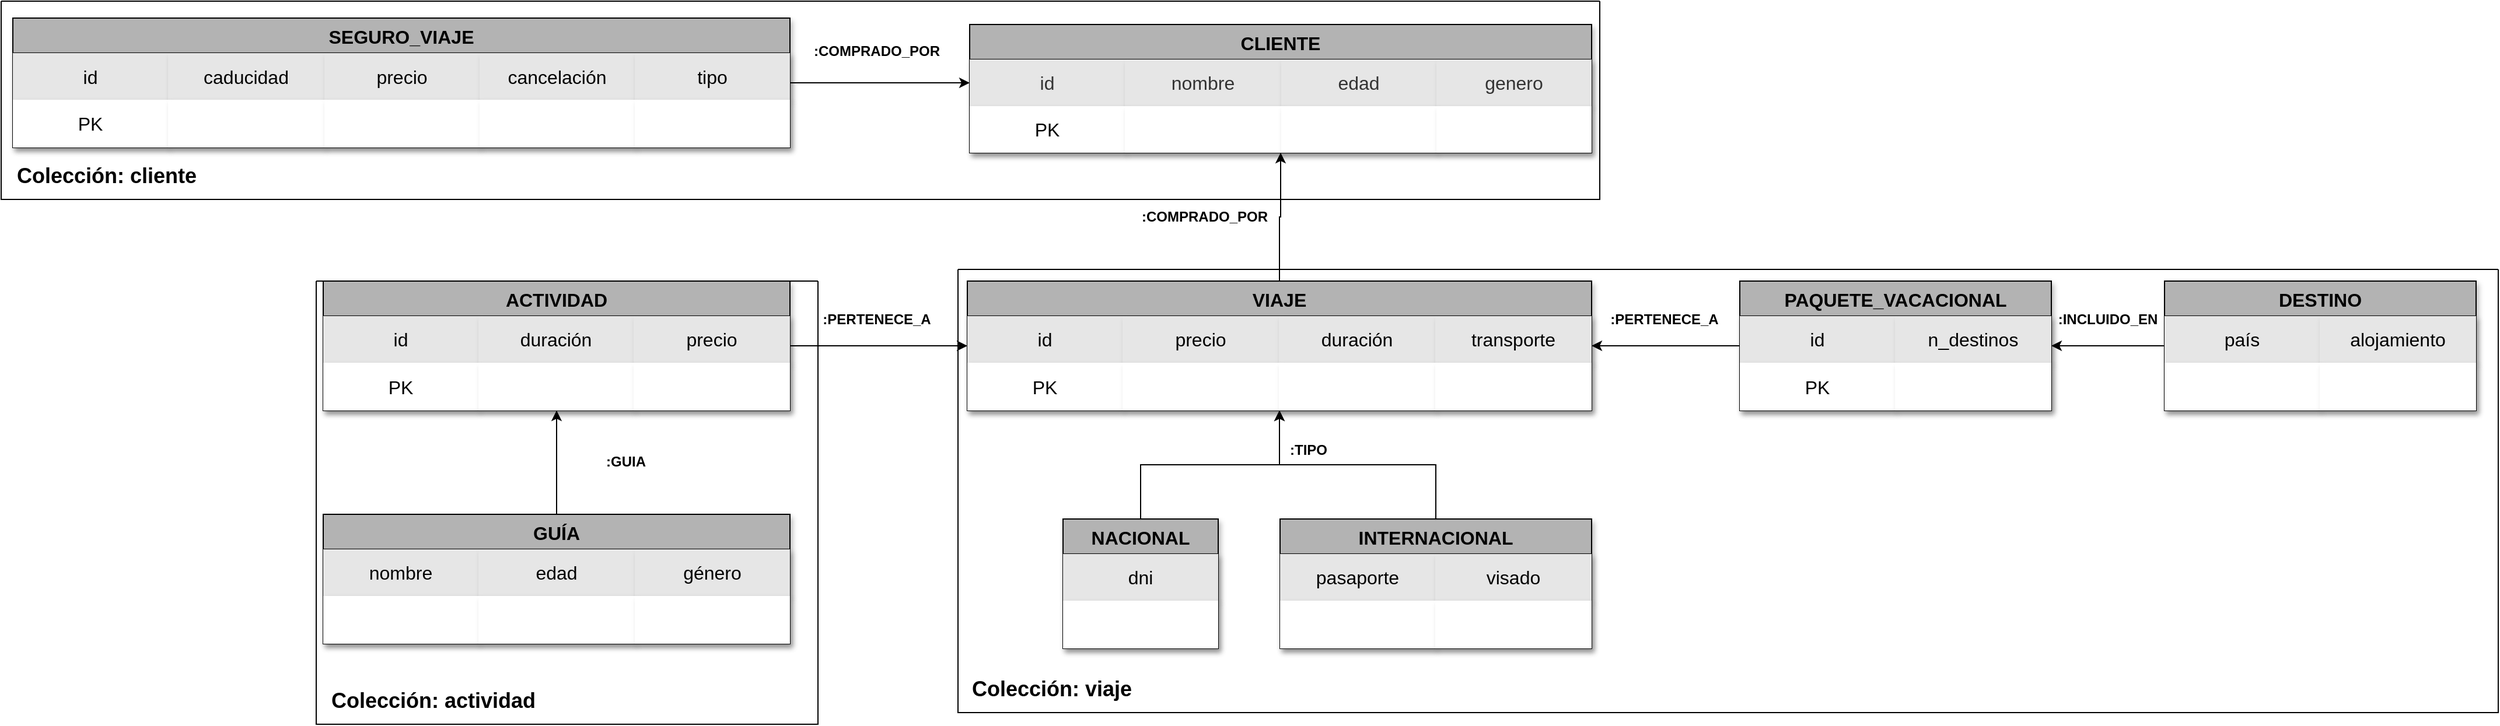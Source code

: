 <mxfile version="24.2.5" type="device">
  <diagram name="Página-1" id="8wd9wt7TpHeC2vhw6r2V">
    <mxGraphModel dx="2796" dy="993" grid="1" gridSize="10" guides="1" tooltips="1" connect="1" arrows="1" fold="1" page="1" pageScale="1" pageWidth="827" pageHeight="1169" math="0" shadow="0">
      <root>
        <mxCell id="0" />
        <mxCell id="1" parent="0" />
        <mxCell id="mIfjOR95kSZMrRvSF6-I-38" style="edgeStyle=orthogonalEdgeStyle;rounded=0;orthogonalLoop=1;jettySize=auto;html=1;exitX=0.5;exitY=0;exitDx=0;exitDy=0;entryX=0.5;entryY=1;entryDx=0;entryDy=0;" parent="1" source="8VKrYhNIt1QfSiyziRXZ-346" target="8VKrYhNIt1QfSiyziRXZ-104" edge="1">
          <mxGeometry relative="1" as="geometry" />
        </mxCell>
        <mxCell id="8VKrYhNIt1QfSiyziRXZ-104" value="CLIENTE" style="shape=table;startSize=30;container=1;collapsible=0;childLayout=tableLayout;strokeColor=default;fontSize=16;fontStyle=1;fillColor=#B3B3B3;rounded=0;shadow=1;" parent="1" vertex="1">
          <mxGeometry x="560" y="50" width="533" height="110" as="geometry" />
        </mxCell>
        <mxCell id="8VKrYhNIt1QfSiyziRXZ-105" value="" style="shape=tableRow;horizontal=0;startSize=0;swimlaneHead=0;swimlaneBody=0;strokeColor=inherit;top=0;left=0;bottom=0;right=0;collapsible=0;dropTarget=0;fillColor=default;points=[[0,0.5],[1,0.5]];portConstraint=eastwest;fontSize=16;shadow=1;" parent="8VKrYhNIt1QfSiyziRXZ-104" vertex="1">
          <mxGeometry y="30" width="533" height="40" as="geometry" />
        </mxCell>
        <mxCell id="8VKrYhNIt1QfSiyziRXZ-106" value="id" style="shape=partialRectangle;html=1;whiteSpace=wrap;connectable=0;strokeColor=#666666;overflow=hidden;fillColor=#E6E6E6;top=0;left=0;bottom=0;right=0;pointerEvents=1;fontSize=16;fontColor=#333333;shadow=1;" parent="8VKrYhNIt1QfSiyziRXZ-105" vertex="1">
          <mxGeometry width="133" height="40" as="geometry">
            <mxRectangle width="133" height="40" as="alternateBounds" />
          </mxGeometry>
        </mxCell>
        <mxCell id="8VKrYhNIt1QfSiyziRXZ-107" value="nombre" style="shape=partialRectangle;html=1;whiteSpace=wrap;connectable=0;strokeColor=#666666;overflow=hidden;fillColor=#E6E6E6;top=0;left=0;bottom=0;right=0;pointerEvents=1;fontSize=16;fontColor=#333333;shadow=1;" parent="8VKrYhNIt1QfSiyziRXZ-105" vertex="1">
          <mxGeometry x="133" width="134" height="40" as="geometry">
            <mxRectangle width="134" height="40" as="alternateBounds" />
          </mxGeometry>
        </mxCell>
        <mxCell id="8VKrYhNIt1QfSiyziRXZ-108" value="edad" style="shape=partialRectangle;html=1;whiteSpace=wrap;connectable=0;strokeColor=#666666;overflow=hidden;fillColor=#E6E6E6;top=0;left=0;bottom=0;right=0;pointerEvents=1;fontSize=16;fontColor=#333333;shadow=1;" parent="8VKrYhNIt1QfSiyziRXZ-105" vertex="1">
          <mxGeometry x="267" width="133" height="40" as="geometry">
            <mxRectangle width="133" height="40" as="alternateBounds" />
          </mxGeometry>
        </mxCell>
        <mxCell id="8VKrYhNIt1QfSiyziRXZ-248" value="genero" style="shape=partialRectangle;html=1;whiteSpace=wrap;connectable=0;strokeColor=#666666;overflow=hidden;fillColor=#E6E6E6;top=0;left=0;bottom=0;right=0;pointerEvents=1;fontSize=16;fontColor=#333333;shadow=1;" parent="8VKrYhNIt1QfSiyziRXZ-105" vertex="1">
          <mxGeometry x="400" width="133" height="40" as="geometry">
            <mxRectangle width="133" height="40" as="alternateBounds" />
          </mxGeometry>
        </mxCell>
        <mxCell id="8VKrYhNIt1QfSiyziRXZ-109" value="" style="shape=tableRow;horizontal=0;startSize=0;swimlaneHead=0;swimlaneBody=0;strokeColor=inherit;top=0;left=0;bottom=0;right=0;collapsible=0;dropTarget=0;fillColor=default;points=[[0,0.5],[1,0.5]];portConstraint=eastwest;fontSize=16;shadow=1;" parent="8VKrYhNIt1QfSiyziRXZ-104" vertex="1">
          <mxGeometry y="70" width="533" height="40" as="geometry" />
        </mxCell>
        <mxCell id="8VKrYhNIt1QfSiyziRXZ-110" value="PK" style="shape=partialRectangle;html=1;whiteSpace=wrap;connectable=0;strokeColor=inherit;overflow=hidden;fillColor=default;top=0;left=0;bottom=0;right=0;pointerEvents=1;fontSize=16;shadow=1;" parent="8VKrYhNIt1QfSiyziRXZ-109" vertex="1">
          <mxGeometry width="133" height="40" as="geometry">
            <mxRectangle width="133" height="40" as="alternateBounds" />
          </mxGeometry>
        </mxCell>
        <mxCell id="8VKrYhNIt1QfSiyziRXZ-111" value="" style="shape=partialRectangle;html=1;whiteSpace=wrap;connectable=0;strokeColor=inherit;overflow=hidden;fillColor=default;top=0;left=0;bottom=0;right=0;pointerEvents=1;fontSize=16;shadow=1;" parent="8VKrYhNIt1QfSiyziRXZ-109" vertex="1">
          <mxGeometry x="133" width="134" height="40" as="geometry">
            <mxRectangle width="134" height="40" as="alternateBounds" />
          </mxGeometry>
        </mxCell>
        <mxCell id="8VKrYhNIt1QfSiyziRXZ-112" value="" style="shape=partialRectangle;html=1;whiteSpace=wrap;connectable=0;strokeColor=inherit;overflow=hidden;fillColor=default;top=0;left=0;bottom=0;right=0;pointerEvents=1;fontSize=16;shadow=1;" parent="8VKrYhNIt1QfSiyziRXZ-109" vertex="1">
          <mxGeometry x="267" width="133" height="40" as="geometry">
            <mxRectangle width="133" height="40" as="alternateBounds" />
          </mxGeometry>
        </mxCell>
        <mxCell id="8VKrYhNIt1QfSiyziRXZ-249" style="shape=partialRectangle;html=1;whiteSpace=wrap;connectable=0;strokeColor=inherit;overflow=hidden;fillColor=default;top=0;left=0;bottom=0;right=0;pointerEvents=1;fontSize=16;shadow=1;" parent="8VKrYhNIt1QfSiyziRXZ-109" vertex="1">
          <mxGeometry x="400" width="133" height="40" as="geometry">
            <mxRectangle width="133" height="40" as="alternateBounds" />
          </mxGeometry>
        </mxCell>
        <mxCell id="8VKrYhNIt1QfSiyziRXZ-143" value="SEGURO_VIAJE" style="shape=table;startSize=30;container=1;collapsible=0;childLayout=tableLayout;strokeColor=default;fontSize=16;fontStyle=1;fillColor=#B3B3B3;shadow=1;" parent="1" vertex="1">
          <mxGeometry x="-260" y="44.5" width="666" height="111" as="geometry" />
        </mxCell>
        <mxCell id="8VKrYhNIt1QfSiyziRXZ-144" value="" style="shape=tableRow;horizontal=0;startSize=0;swimlaneHead=0;swimlaneBody=0;strokeColor=inherit;top=0;left=0;bottom=0;right=0;collapsible=0;dropTarget=0;fillColor=default;points=[[0,0.5],[1,0.5]];portConstraint=eastwest;fontSize=16;shadow=1;" parent="8VKrYhNIt1QfSiyziRXZ-143" vertex="1">
          <mxGeometry y="30" width="666" height="40" as="geometry" />
        </mxCell>
        <mxCell id="8VKrYhNIt1QfSiyziRXZ-145" value="id" style="shape=partialRectangle;html=1;whiteSpace=wrap;connectable=0;strokeColor=inherit;overflow=hidden;fillColor=#E6E6E6;top=0;left=0;bottom=0;right=0;pointerEvents=1;fontSize=16;shadow=1;" parent="8VKrYhNIt1QfSiyziRXZ-144" vertex="1">
          <mxGeometry width="133" height="40" as="geometry">
            <mxRectangle width="133" height="40" as="alternateBounds" />
          </mxGeometry>
        </mxCell>
        <mxCell id="8VKrYhNIt1QfSiyziRXZ-146" value="caducidad" style="shape=partialRectangle;html=1;whiteSpace=wrap;connectable=0;strokeColor=inherit;overflow=hidden;fillColor=#E6E6E6;top=0;left=0;bottom=0;right=0;pointerEvents=1;fontSize=16;shadow=1;" parent="8VKrYhNIt1QfSiyziRXZ-144" vertex="1">
          <mxGeometry x="133" width="134" height="40" as="geometry">
            <mxRectangle width="134" height="40" as="alternateBounds" />
          </mxGeometry>
        </mxCell>
        <mxCell id="8VKrYhNIt1QfSiyziRXZ-147" value="precio" style="shape=partialRectangle;html=1;whiteSpace=wrap;connectable=0;strokeColor=inherit;overflow=hidden;fillColor=#E6E6E6;top=0;left=0;bottom=0;right=0;pointerEvents=1;fontSize=16;shadow=1;" parent="8VKrYhNIt1QfSiyziRXZ-144" vertex="1">
          <mxGeometry x="267" width="133" height="40" as="geometry">
            <mxRectangle width="133" height="40" as="alternateBounds" />
          </mxGeometry>
        </mxCell>
        <mxCell id="bebP8cp1X_TACOqZTyjW-1" value="&lt;span style=&quot;text-wrap: nowrap;&quot;&gt;cancelación&lt;/span&gt;" style="shape=partialRectangle;html=1;whiteSpace=wrap;connectable=0;strokeColor=inherit;overflow=hidden;fillColor=#E6E6E6;top=0;left=0;bottom=0;right=0;pointerEvents=1;fontSize=16;shadow=1;" parent="8VKrYhNIt1QfSiyziRXZ-144" vertex="1">
          <mxGeometry x="400" width="133" height="40" as="geometry">
            <mxRectangle width="133" height="40" as="alternateBounds" />
          </mxGeometry>
        </mxCell>
        <mxCell id="bebP8cp1X_TACOqZTyjW-3" value="tipo" style="shape=partialRectangle;html=1;whiteSpace=wrap;connectable=0;strokeColor=inherit;overflow=hidden;fillColor=#E6E6E6;top=0;left=0;bottom=0;right=0;pointerEvents=1;fontSize=16;shadow=1;" parent="8VKrYhNIt1QfSiyziRXZ-144" vertex="1">
          <mxGeometry x="533" width="133" height="40" as="geometry">
            <mxRectangle width="133" height="40" as="alternateBounds" />
          </mxGeometry>
        </mxCell>
        <mxCell id="8VKrYhNIt1QfSiyziRXZ-148" value="" style="shape=tableRow;horizontal=0;startSize=0;swimlaneHead=0;swimlaneBody=0;strokeColor=inherit;top=0;left=0;bottom=0;right=0;collapsible=0;dropTarget=0;fillColor=default;points=[[0,0.5],[1,0.5]];portConstraint=eastwest;fontSize=16;shadow=1;" parent="8VKrYhNIt1QfSiyziRXZ-143" vertex="1">
          <mxGeometry y="70" width="666" height="41" as="geometry" />
        </mxCell>
        <mxCell id="8VKrYhNIt1QfSiyziRXZ-149" value="PK" style="shape=partialRectangle;html=1;whiteSpace=wrap;connectable=0;strokeColor=inherit;overflow=hidden;fillColor=default;top=0;left=0;bottom=0;right=0;pointerEvents=1;fontSize=16;shadow=1;" parent="8VKrYhNIt1QfSiyziRXZ-148" vertex="1">
          <mxGeometry width="133" height="41" as="geometry">
            <mxRectangle width="133" height="41" as="alternateBounds" />
          </mxGeometry>
        </mxCell>
        <mxCell id="8VKrYhNIt1QfSiyziRXZ-150" value="" style="shape=partialRectangle;html=1;whiteSpace=wrap;connectable=0;strokeColor=inherit;overflow=hidden;fillColor=default;top=0;left=0;bottom=0;right=0;pointerEvents=1;fontSize=16;shadow=1;" parent="8VKrYhNIt1QfSiyziRXZ-148" vertex="1">
          <mxGeometry x="133" width="134" height="41" as="geometry">
            <mxRectangle width="134" height="41" as="alternateBounds" />
          </mxGeometry>
        </mxCell>
        <mxCell id="8VKrYhNIt1QfSiyziRXZ-151" value="" style="shape=partialRectangle;html=1;whiteSpace=wrap;connectable=0;strokeColor=inherit;overflow=hidden;fillColor=default;top=0;left=0;bottom=0;right=0;pointerEvents=1;fontSize=16;shadow=1;" parent="8VKrYhNIt1QfSiyziRXZ-148" vertex="1">
          <mxGeometry x="267" width="133" height="41" as="geometry">
            <mxRectangle width="133" height="41" as="alternateBounds" />
          </mxGeometry>
        </mxCell>
        <mxCell id="bebP8cp1X_TACOqZTyjW-2" style="shape=partialRectangle;html=1;whiteSpace=wrap;connectable=0;strokeColor=inherit;overflow=hidden;fillColor=default;top=0;left=0;bottom=0;right=0;pointerEvents=1;fontSize=16;shadow=1;" parent="8VKrYhNIt1QfSiyziRXZ-148" vertex="1">
          <mxGeometry x="400" width="133" height="41" as="geometry">
            <mxRectangle width="133" height="41" as="alternateBounds" />
          </mxGeometry>
        </mxCell>
        <mxCell id="bebP8cp1X_TACOqZTyjW-4" style="shape=partialRectangle;html=1;whiteSpace=wrap;connectable=0;strokeColor=inherit;overflow=hidden;fillColor=default;top=0;left=0;bottom=0;right=0;pointerEvents=1;fontSize=16;shadow=1;" parent="8VKrYhNIt1QfSiyziRXZ-148" vertex="1">
          <mxGeometry x="533" width="133" height="41" as="geometry">
            <mxRectangle width="133" height="41" as="alternateBounds" />
          </mxGeometry>
        </mxCell>
        <mxCell id="mIfjOR95kSZMrRvSF6-I-33" style="edgeStyle=orthogonalEdgeStyle;rounded=0;orthogonalLoop=1;jettySize=auto;html=1;exitX=0;exitY=0.5;exitDx=0;exitDy=0;entryX=1;entryY=0.5;entryDx=0;entryDy=0;" parent="1" source="8VKrYhNIt1QfSiyziRXZ-299" target="8VKrYhNIt1QfSiyziRXZ-286" edge="1">
          <mxGeometry relative="1" as="geometry" />
        </mxCell>
        <mxCell id="8VKrYhNIt1QfSiyziRXZ-286" value="PAQUETE_VACACIONAL" style="shape=table;startSize=30;container=1;collapsible=0;childLayout=tableLayout;strokeColor=default;fontSize=16;fontStyle=1;fillColor=#B3B3B3;shadow=1;" parent="1" vertex="1">
          <mxGeometry x="1220" y="270" width="267" height="111" as="geometry" />
        </mxCell>
        <mxCell id="8VKrYhNIt1QfSiyziRXZ-287" value="" style="shape=tableRow;horizontal=0;startSize=0;swimlaneHead=0;swimlaneBody=0;strokeColor=inherit;top=0;left=0;bottom=0;right=0;collapsible=0;dropTarget=0;fillColor=default;points=[[0,0.5],[1,0.5]];portConstraint=eastwest;fontSize=16;shadow=1;" parent="8VKrYhNIt1QfSiyziRXZ-286" vertex="1">
          <mxGeometry y="30" width="267" height="40" as="geometry" />
        </mxCell>
        <mxCell id="8VKrYhNIt1QfSiyziRXZ-288" value="id" style="shape=partialRectangle;html=1;whiteSpace=wrap;connectable=0;strokeColor=inherit;overflow=hidden;fillColor=#E6E6E6;top=0;left=0;bottom=0;right=0;pointerEvents=1;fontSize=16;shadow=1;" parent="8VKrYhNIt1QfSiyziRXZ-287" vertex="1">
          <mxGeometry width="133" height="40" as="geometry">
            <mxRectangle width="133" height="40" as="alternateBounds" />
          </mxGeometry>
        </mxCell>
        <mxCell id="8VKrYhNIt1QfSiyziRXZ-289" value="n_destinos" style="shape=partialRectangle;html=1;whiteSpace=wrap;connectable=0;strokeColor=inherit;overflow=hidden;fillColor=#E6E6E6;top=0;left=0;bottom=0;right=0;pointerEvents=1;fontSize=16;shadow=1;" parent="8VKrYhNIt1QfSiyziRXZ-287" vertex="1">
          <mxGeometry x="133" width="134" height="40" as="geometry">
            <mxRectangle width="134" height="40" as="alternateBounds" />
          </mxGeometry>
        </mxCell>
        <mxCell id="8VKrYhNIt1QfSiyziRXZ-291" value="" style="shape=tableRow;horizontal=0;startSize=0;swimlaneHead=0;swimlaneBody=0;strokeColor=inherit;top=0;left=0;bottom=0;right=0;collapsible=0;dropTarget=0;fillColor=default;points=[[0,0.5],[1,0.5]];portConstraint=eastwest;fontSize=16;shadow=1;" parent="8VKrYhNIt1QfSiyziRXZ-286" vertex="1">
          <mxGeometry y="70" width="267" height="41" as="geometry" />
        </mxCell>
        <mxCell id="8VKrYhNIt1QfSiyziRXZ-292" value="PK" style="shape=partialRectangle;html=1;whiteSpace=wrap;connectable=0;strokeColor=inherit;overflow=hidden;fillColor=default;top=0;left=0;bottom=0;right=0;pointerEvents=1;fontSize=16;shadow=1;" parent="8VKrYhNIt1QfSiyziRXZ-291" vertex="1">
          <mxGeometry width="133" height="41" as="geometry">
            <mxRectangle width="133" height="41" as="alternateBounds" />
          </mxGeometry>
        </mxCell>
        <mxCell id="8VKrYhNIt1QfSiyziRXZ-293" value="" style="shape=partialRectangle;html=1;whiteSpace=wrap;connectable=0;strokeColor=inherit;overflow=hidden;fillColor=default;top=0;left=0;bottom=0;right=0;pointerEvents=1;fontSize=16;shadow=1;" parent="8VKrYhNIt1QfSiyziRXZ-291" vertex="1">
          <mxGeometry x="133" width="134" height="41" as="geometry">
            <mxRectangle width="134" height="41" as="alternateBounds" />
          </mxGeometry>
        </mxCell>
        <mxCell id="8VKrYhNIt1QfSiyziRXZ-299" value="DESTINO" style="shape=table;startSize=30;container=1;collapsible=0;childLayout=tableLayout;strokeColor=default;fontSize=16;fontStyle=1;fillColor=#B3B3B3;shadow=1;" parent="1" vertex="1">
          <mxGeometry x="1584" y="270" width="267" height="111" as="geometry" />
        </mxCell>
        <mxCell id="8VKrYhNIt1QfSiyziRXZ-300" value="" style="shape=tableRow;horizontal=0;startSize=0;swimlaneHead=0;swimlaneBody=0;strokeColor=inherit;top=0;left=0;bottom=0;right=0;collapsible=0;dropTarget=0;fillColor=default;points=[[0,0.5],[1,0.5]];portConstraint=eastwest;fontSize=16;shadow=1;" parent="8VKrYhNIt1QfSiyziRXZ-299" vertex="1">
          <mxGeometry y="30" width="267" height="40" as="geometry" />
        </mxCell>
        <mxCell id="8VKrYhNIt1QfSiyziRXZ-301" value="país" style="shape=partialRectangle;html=1;whiteSpace=wrap;connectable=0;strokeColor=inherit;overflow=hidden;fillColor=#E6E6E6;top=0;left=0;bottom=0;right=0;pointerEvents=1;fontSize=16;shadow=1;" parent="8VKrYhNIt1QfSiyziRXZ-300" vertex="1">
          <mxGeometry width="133" height="40" as="geometry">
            <mxRectangle width="133" height="40" as="alternateBounds" />
          </mxGeometry>
        </mxCell>
        <mxCell id="8VKrYhNIt1QfSiyziRXZ-302" value="alojamiento" style="shape=partialRectangle;html=1;whiteSpace=wrap;connectable=0;strokeColor=inherit;overflow=hidden;fillColor=#E6E6E6;top=0;left=0;bottom=0;right=0;pointerEvents=1;fontSize=16;shadow=1;" parent="8VKrYhNIt1QfSiyziRXZ-300" vertex="1">
          <mxGeometry x="133" width="134" height="40" as="geometry">
            <mxRectangle width="134" height="40" as="alternateBounds" />
          </mxGeometry>
        </mxCell>
        <mxCell id="8VKrYhNIt1QfSiyziRXZ-304" value="" style="shape=tableRow;horizontal=0;startSize=0;swimlaneHead=0;swimlaneBody=0;strokeColor=inherit;top=0;left=0;bottom=0;right=0;collapsible=0;dropTarget=0;fillColor=default;points=[[0,0.5],[1,0.5]];portConstraint=eastwest;fontSize=16;shadow=1;" parent="8VKrYhNIt1QfSiyziRXZ-299" vertex="1">
          <mxGeometry y="70" width="267" height="41" as="geometry" />
        </mxCell>
        <mxCell id="8VKrYhNIt1QfSiyziRXZ-305" value="" style="shape=partialRectangle;html=1;whiteSpace=wrap;connectable=0;strokeColor=inherit;overflow=hidden;fillColor=default;top=0;left=0;bottom=0;right=0;pointerEvents=1;fontSize=16;shadow=1;" parent="8VKrYhNIt1QfSiyziRXZ-304" vertex="1">
          <mxGeometry width="133" height="41" as="geometry">
            <mxRectangle width="133" height="41" as="alternateBounds" />
          </mxGeometry>
        </mxCell>
        <mxCell id="8VKrYhNIt1QfSiyziRXZ-306" value="" style="shape=partialRectangle;html=1;whiteSpace=wrap;connectable=0;strokeColor=inherit;overflow=hidden;fillColor=default;top=0;left=0;bottom=0;right=0;pointerEvents=1;fontSize=16;shadow=1;" parent="8VKrYhNIt1QfSiyziRXZ-304" vertex="1">
          <mxGeometry x="133" width="134" height="41" as="geometry">
            <mxRectangle width="134" height="41" as="alternateBounds" />
          </mxGeometry>
        </mxCell>
        <mxCell id="mIfjOR95kSZMrRvSF6-I-40" style="edgeStyle=orthogonalEdgeStyle;rounded=0;orthogonalLoop=1;jettySize=auto;html=1;exitX=0.5;exitY=0;exitDx=0;exitDy=0;entryX=0.5;entryY=1;entryDx=0;entryDy=0;" parent="1" source="8VKrYhNIt1QfSiyziRXZ-355" target="8VKrYhNIt1QfSiyziRXZ-346" edge="1">
          <mxGeometry relative="1" as="geometry" />
        </mxCell>
        <mxCell id="mIfjOR95kSZMrRvSF6-I-41" style="edgeStyle=orthogonalEdgeStyle;rounded=0;orthogonalLoop=1;jettySize=auto;html=1;exitX=0.5;exitY=0;exitDx=0;exitDy=0;entryX=0.5;entryY=1;entryDx=0;entryDy=0;" parent="1" source="8VKrYhNIt1QfSiyziRXZ-371" target="8VKrYhNIt1QfSiyziRXZ-346" edge="1">
          <mxGeometry relative="1" as="geometry" />
        </mxCell>
        <mxCell id="mIfjOR95kSZMrRvSF6-I-42" style="edgeStyle=orthogonalEdgeStyle;rounded=0;orthogonalLoop=1;jettySize=auto;html=1;exitX=0;exitY=0.5;exitDx=0;exitDy=0;entryX=1;entryY=0.5;entryDx=0;entryDy=0;" parent="1" source="8VKrYhNIt1QfSiyziRXZ-286" target="8VKrYhNIt1QfSiyziRXZ-346" edge="1">
          <mxGeometry relative="1" as="geometry" />
        </mxCell>
        <mxCell id="mIfjOR95kSZMrRvSF6-I-43" style="edgeStyle=orthogonalEdgeStyle;rounded=0;orthogonalLoop=1;jettySize=auto;html=1;exitX=1;exitY=0.5;exitDx=0;exitDy=0;entryX=0;entryY=0.5;entryDx=0;entryDy=0;" parent="1" source="8VKrYhNIt1QfSiyziRXZ-390" target="8VKrYhNIt1QfSiyziRXZ-346" edge="1">
          <mxGeometry relative="1" as="geometry" />
        </mxCell>
        <mxCell id="8VKrYhNIt1QfSiyziRXZ-346" value="VIAJE" style="shape=table;startSize=30;container=1;collapsible=0;childLayout=tableLayout;strokeColor=default;fontSize=16;fontStyle=1;fillColor=#B3B3B3;shadow=1;" parent="1" vertex="1">
          <mxGeometry x="558" y="270" width="535" height="111.0" as="geometry" />
        </mxCell>
        <mxCell id="8VKrYhNIt1QfSiyziRXZ-347" value="" style="shape=tableRow;horizontal=0;startSize=0;swimlaneHead=0;swimlaneBody=0;strokeColor=inherit;top=0;left=0;bottom=0;right=0;collapsible=0;dropTarget=0;fillColor=default;points=[[0,0.5],[1,0.5]];portConstraint=eastwest;fontSize=16;shadow=1;" parent="8VKrYhNIt1QfSiyziRXZ-346" vertex="1">
          <mxGeometry y="30" width="535" height="40" as="geometry" />
        </mxCell>
        <mxCell id="8VKrYhNIt1QfSiyziRXZ-348" value="id" style="shape=partialRectangle;html=1;whiteSpace=wrap;connectable=0;strokeColor=inherit;overflow=hidden;fillColor=#E6E6E6;top=0;left=0;bottom=0;right=0;pointerEvents=1;fontSize=16;shadow=1;" parent="8VKrYhNIt1QfSiyziRXZ-347" vertex="1">
          <mxGeometry width="133" height="40" as="geometry">
            <mxRectangle width="133" height="40" as="alternateBounds" />
          </mxGeometry>
        </mxCell>
        <mxCell id="8VKrYhNIt1QfSiyziRXZ-349" value="precio" style="shape=partialRectangle;html=1;whiteSpace=wrap;connectable=0;strokeColor=inherit;overflow=hidden;fillColor=#E6E6E6;top=0;left=0;bottom=0;right=0;pointerEvents=1;fontSize=16;shadow=1;" parent="8VKrYhNIt1QfSiyziRXZ-347" vertex="1">
          <mxGeometry x="133" width="134" height="40" as="geometry">
            <mxRectangle width="134" height="40" as="alternateBounds" />
          </mxGeometry>
        </mxCell>
        <mxCell id="8VKrYhNIt1QfSiyziRXZ-350" value="duración" style="shape=partialRectangle;html=1;whiteSpace=wrap;connectable=0;strokeColor=inherit;overflow=hidden;fillColor=#E6E6E6;top=0;left=0;bottom=0;right=0;pointerEvents=1;fontSize=16;shadow=1;" parent="8VKrYhNIt1QfSiyziRXZ-347" vertex="1">
          <mxGeometry x="267" width="134" height="40" as="geometry">
            <mxRectangle width="134" height="40" as="alternateBounds" />
          </mxGeometry>
        </mxCell>
        <mxCell id="bebP8cp1X_TACOqZTyjW-5" value="transporte" style="shape=partialRectangle;html=1;whiteSpace=wrap;connectable=0;strokeColor=inherit;overflow=hidden;fillColor=#E6E6E6;top=0;left=0;bottom=0;right=0;pointerEvents=1;fontSize=16;shadow=1;" parent="8VKrYhNIt1QfSiyziRXZ-347" vertex="1">
          <mxGeometry x="401" width="134" height="40" as="geometry">
            <mxRectangle width="134" height="40" as="alternateBounds" />
          </mxGeometry>
        </mxCell>
        <mxCell id="8VKrYhNIt1QfSiyziRXZ-351" value="" style="shape=tableRow;horizontal=0;startSize=0;swimlaneHead=0;swimlaneBody=0;strokeColor=inherit;top=0;left=0;bottom=0;right=0;collapsible=0;dropTarget=0;fillColor=default;points=[[0,0.5],[1,0.5]];portConstraint=eastwest;fontSize=16;shadow=1;" parent="8VKrYhNIt1QfSiyziRXZ-346" vertex="1">
          <mxGeometry y="70" width="535" height="41" as="geometry" />
        </mxCell>
        <mxCell id="8VKrYhNIt1QfSiyziRXZ-352" value="PK" style="shape=partialRectangle;html=1;whiteSpace=wrap;connectable=0;strokeColor=inherit;overflow=hidden;fillColor=default;top=0;left=0;bottom=0;right=0;pointerEvents=1;fontSize=16;shadow=1;" parent="8VKrYhNIt1QfSiyziRXZ-351" vertex="1">
          <mxGeometry width="133" height="41" as="geometry">
            <mxRectangle width="133" height="41" as="alternateBounds" />
          </mxGeometry>
        </mxCell>
        <mxCell id="8VKrYhNIt1QfSiyziRXZ-353" value="" style="shape=partialRectangle;html=1;whiteSpace=wrap;connectable=0;strokeColor=inherit;overflow=hidden;fillColor=default;top=0;left=0;bottom=0;right=0;pointerEvents=1;fontSize=16;shadow=1;" parent="8VKrYhNIt1QfSiyziRXZ-351" vertex="1">
          <mxGeometry x="133" width="134" height="41" as="geometry">
            <mxRectangle width="134" height="41" as="alternateBounds" />
          </mxGeometry>
        </mxCell>
        <mxCell id="8VKrYhNIt1QfSiyziRXZ-354" style="shape=partialRectangle;html=1;whiteSpace=wrap;connectable=0;strokeColor=inherit;overflow=hidden;fillColor=default;top=0;left=0;bottom=0;right=0;pointerEvents=1;fontSize=16;shadow=1;" parent="8VKrYhNIt1QfSiyziRXZ-351" vertex="1">
          <mxGeometry x="267" width="134" height="41" as="geometry">
            <mxRectangle width="134" height="41" as="alternateBounds" />
          </mxGeometry>
        </mxCell>
        <mxCell id="bebP8cp1X_TACOqZTyjW-6" style="shape=partialRectangle;html=1;whiteSpace=wrap;connectable=0;strokeColor=inherit;overflow=hidden;fillColor=default;top=0;left=0;bottom=0;right=0;pointerEvents=1;fontSize=16;shadow=1;" parent="8VKrYhNIt1QfSiyziRXZ-351" vertex="1">
          <mxGeometry x="401" width="134" height="41" as="geometry">
            <mxRectangle width="134" height="41" as="alternateBounds" />
          </mxGeometry>
        </mxCell>
        <mxCell id="mIfjOR95kSZMrRvSF6-I-37" style="edgeStyle=orthogonalEdgeStyle;rounded=0;orthogonalLoop=1;jettySize=auto;html=1;exitX=0.5;exitY=0;exitDx=0;exitDy=0;entryX=0.5;entryY=1;entryDx=0;entryDy=0;" parent="1" source="8VKrYhNIt1QfSiyziRXZ-406" target="8VKrYhNIt1QfSiyziRXZ-390" edge="1">
          <mxGeometry relative="1" as="geometry" />
        </mxCell>
        <mxCell id="8VKrYhNIt1QfSiyziRXZ-390" value="ACTIVIDAD" style="shape=table;startSize=30;container=1;collapsible=0;childLayout=tableLayout;strokeColor=default;fontSize=16;fontStyle=1;fillColor=#B3B3B3;shadow=1;" parent="1" vertex="1">
          <mxGeometry x="6" y="270" width="400" height="111" as="geometry" />
        </mxCell>
        <mxCell id="8VKrYhNIt1QfSiyziRXZ-391" value="" style="shape=tableRow;horizontal=0;startSize=0;swimlaneHead=0;swimlaneBody=0;strokeColor=inherit;top=0;left=0;bottom=0;right=0;collapsible=0;dropTarget=0;fillColor=default;points=[[0,0.5],[1,0.5]];portConstraint=eastwest;fontSize=16;shadow=1;" parent="8VKrYhNIt1QfSiyziRXZ-390" vertex="1">
          <mxGeometry y="30" width="400" height="40" as="geometry" />
        </mxCell>
        <mxCell id="8VKrYhNIt1QfSiyziRXZ-403" value="id" style="shape=partialRectangle;html=1;whiteSpace=wrap;connectable=0;strokeColor=inherit;overflow=hidden;fillColor=#E6E6E6;top=0;left=0;bottom=0;right=0;pointerEvents=1;fontSize=16;shadow=1;" parent="8VKrYhNIt1QfSiyziRXZ-391" vertex="1">
          <mxGeometry width="133" height="40" as="geometry">
            <mxRectangle width="133" height="40" as="alternateBounds" />
          </mxGeometry>
        </mxCell>
        <mxCell id="8VKrYhNIt1QfSiyziRXZ-392" value="duración" style="shape=partialRectangle;html=1;whiteSpace=wrap;connectable=0;strokeColor=inherit;overflow=hidden;fillColor=#E6E6E6;top=0;left=0;bottom=0;right=0;pointerEvents=1;fontSize=16;shadow=1;" parent="8VKrYhNIt1QfSiyziRXZ-391" vertex="1">
          <mxGeometry x="133" width="133" height="40" as="geometry">
            <mxRectangle width="133" height="40" as="alternateBounds" />
          </mxGeometry>
        </mxCell>
        <mxCell id="8VKrYhNIt1QfSiyziRXZ-393" value="precio" style="shape=partialRectangle;html=1;whiteSpace=wrap;connectable=0;strokeColor=inherit;overflow=hidden;fillColor=#E6E6E6;top=0;left=0;bottom=0;right=0;pointerEvents=1;fontSize=16;shadow=1;" parent="8VKrYhNIt1QfSiyziRXZ-391" vertex="1">
          <mxGeometry x="266" width="134" height="40" as="geometry">
            <mxRectangle width="134" height="40" as="alternateBounds" />
          </mxGeometry>
        </mxCell>
        <mxCell id="8VKrYhNIt1QfSiyziRXZ-395" value="" style="shape=tableRow;horizontal=0;startSize=0;swimlaneHead=0;swimlaneBody=0;strokeColor=inherit;top=0;left=0;bottom=0;right=0;collapsible=0;dropTarget=0;fillColor=default;points=[[0,0.5],[1,0.5]];portConstraint=eastwest;fontSize=16;shadow=1;" parent="8VKrYhNIt1QfSiyziRXZ-390" vertex="1">
          <mxGeometry y="70" width="400" height="41" as="geometry" />
        </mxCell>
        <mxCell id="8VKrYhNIt1QfSiyziRXZ-404" value="PK" style="shape=partialRectangle;html=1;whiteSpace=wrap;connectable=0;strokeColor=inherit;overflow=hidden;fillColor=default;top=0;left=0;bottom=0;right=0;pointerEvents=1;fontSize=16;shadow=1;" parent="8VKrYhNIt1QfSiyziRXZ-395" vertex="1">
          <mxGeometry width="133" height="41" as="geometry">
            <mxRectangle width="133" height="41" as="alternateBounds" />
          </mxGeometry>
        </mxCell>
        <mxCell id="8VKrYhNIt1QfSiyziRXZ-396" value="" style="shape=partialRectangle;html=1;whiteSpace=wrap;connectable=0;strokeColor=inherit;overflow=hidden;fillColor=default;top=0;left=0;bottom=0;right=0;pointerEvents=1;fontSize=16;shadow=1;" parent="8VKrYhNIt1QfSiyziRXZ-395" vertex="1">
          <mxGeometry x="133" width="133" height="41" as="geometry">
            <mxRectangle width="133" height="41" as="alternateBounds" />
          </mxGeometry>
        </mxCell>
        <mxCell id="8VKrYhNIt1QfSiyziRXZ-397" value="" style="shape=partialRectangle;html=1;whiteSpace=wrap;connectable=0;strokeColor=inherit;overflow=hidden;fillColor=default;top=0;left=0;bottom=0;right=0;pointerEvents=1;fontSize=16;shadow=1;" parent="8VKrYhNIt1QfSiyziRXZ-395" vertex="1">
          <mxGeometry x="266" width="134" height="41" as="geometry">
            <mxRectangle width="134" height="41" as="alternateBounds" />
          </mxGeometry>
        </mxCell>
        <mxCell id="8VKrYhNIt1QfSiyziRXZ-406" value="GUÍA" style="shape=table;startSize=30;container=1;collapsible=0;childLayout=tableLayout;strokeColor=default;fontSize=16;fontStyle=1;fillColor=#B3B3B3;shadow=1;" parent="1" vertex="1">
          <mxGeometry x="6" y="470" width="400" height="111" as="geometry" />
        </mxCell>
        <mxCell id="8VKrYhNIt1QfSiyziRXZ-407" value="" style="shape=tableRow;horizontal=0;startSize=0;swimlaneHead=0;swimlaneBody=0;strokeColor=inherit;top=0;left=0;bottom=0;right=0;collapsible=0;dropTarget=0;fillColor=default;points=[[0,0.5],[1,0.5]];portConstraint=eastwest;fontSize=16;shadow=1;" parent="8VKrYhNIt1QfSiyziRXZ-406" vertex="1">
          <mxGeometry y="30" width="400" height="40" as="geometry" />
        </mxCell>
        <mxCell id="8VKrYhNIt1QfSiyziRXZ-408" value="nombre" style="shape=partialRectangle;html=1;whiteSpace=wrap;connectable=0;strokeColor=inherit;overflow=hidden;fillColor=#E6E6E6;top=0;left=0;bottom=0;right=0;pointerEvents=1;fontSize=16;shadow=1;" parent="8VKrYhNIt1QfSiyziRXZ-407" vertex="1">
          <mxGeometry width="133" height="40" as="geometry">
            <mxRectangle width="133" height="40" as="alternateBounds" />
          </mxGeometry>
        </mxCell>
        <mxCell id="8VKrYhNIt1QfSiyziRXZ-409" value="edad" style="shape=partialRectangle;html=1;whiteSpace=wrap;connectable=0;strokeColor=inherit;overflow=hidden;fillColor=#E6E6E6;top=0;left=0;bottom=0;right=0;pointerEvents=1;fontSize=16;shadow=1;" parent="8VKrYhNIt1QfSiyziRXZ-407" vertex="1">
          <mxGeometry x="133" width="134" height="40" as="geometry">
            <mxRectangle width="134" height="40" as="alternateBounds" />
          </mxGeometry>
        </mxCell>
        <mxCell id="8VKrYhNIt1QfSiyziRXZ-410" value="género" style="shape=partialRectangle;html=1;whiteSpace=wrap;connectable=0;strokeColor=inherit;overflow=hidden;fillColor=#E6E6E6;top=0;left=0;bottom=0;right=0;pointerEvents=1;fontSize=16;shadow=1;" parent="8VKrYhNIt1QfSiyziRXZ-407" vertex="1">
          <mxGeometry x="267" width="133" height="40" as="geometry">
            <mxRectangle width="133" height="40" as="alternateBounds" />
          </mxGeometry>
        </mxCell>
        <mxCell id="8VKrYhNIt1QfSiyziRXZ-411" value="" style="shape=tableRow;horizontal=0;startSize=0;swimlaneHead=0;swimlaneBody=0;strokeColor=inherit;top=0;left=0;bottom=0;right=0;collapsible=0;dropTarget=0;fillColor=default;points=[[0,0.5],[1,0.5]];portConstraint=eastwest;fontSize=16;shadow=1;" parent="8VKrYhNIt1QfSiyziRXZ-406" vertex="1">
          <mxGeometry y="70" width="400" height="41" as="geometry" />
        </mxCell>
        <mxCell id="8VKrYhNIt1QfSiyziRXZ-412" value="" style="shape=partialRectangle;html=1;whiteSpace=wrap;connectable=0;strokeColor=inherit;overflow=hidden;fillColor=default;top=0;left=0;bottom=0;right=0;pointerEvents=1;fontSize=16;shadow=1;" parent="8VKrYhNIt1QfSiyziRXZ-411" vertex="1">
          <mxGeometry width="133" height="41" as="geometry">
            <mxRectangle width="133" height="41" as="alternateBounds" />
          </mxGeometry>
        </mxCell>
        <mxCell id="8VKrYhNIt1QfSiyziRXZ-413" value="" style="shape=partialRectangle;html=1;whiteSpace=wrap;connectable=0;strokeColor=inherit;overflow=hidden;fillColor=default;top=0;left=0;bottom=0;right=0;pointerEvents=1;fontSize=16;shadow=1;" parent="8VKrYhNIt1QfSiyziRXZ-411" vertex="1">
          <mxGeometry x="133" width="134" height="41" as="geometry">
            <mxRectangle width="134" height="41" as="alternateBounds" />
          </mxGeometry>
        </mxCell>
        <mxCell id="8VKrYhNIt1QfSiyziRXZ-414" value="" style="shape=partialRectangle;html=1;whiteSpace=wrap;connectable=0;strokeColor=inherit;overflow=hidden;fillColor=default;top=0;left=0;bottom=0;right=0;pointerEvents=1;fontSize=16;shadow=1;" parent="8VKrYhNIt1QfSiyziRXZ-411" vertex="1">
          <mxGeometry x="267" width="133" height="41" as="geometry">
            <mxRectangle width="133" height="41" as="alternateBounds" />
          </mxGeometry>
        </mxCell>
        <mxCell id="mIfjOR95kSZMrRvSF6-I-32" style="edgeStyle=orthogonalEdgeStyle;rounded=0;orthogonalLoop=1;jettySize=auto;html=1;exitX=1;exitY=0.5;exitDx=0;exitDy=0;entryX=0;entryY=0.5;entryDx=0;entryDy=0;" parent="1" source="8VKrYhNIt1QfSiyziRXZ-143" target="8VKrYhNIt1QfSiyziRXZ-105" edge="1">
          <mxGeometry relative="1" as="geometry" />
        </mxCell>
        <mxCell id="mIfjOR95kSZMrRvSF6-I-44" value="&lt;b&gt;:COMPRADO_POR&lt;/b&gt;" style="text;html=1;align=center;verticalAlign=middle;resizable=0;points=[];autosize=1;strokeColor=none;fillColor=none;" parent="1" vertex="1">
          <mxGeometry x="415" y="58" width="130" height="30" as="geometry" />
        </mxCell>
        <mxCell id="mIfjOR95kSZMrRvSF6-I-45" value="&lt;b&gt;:COMPRADO_POR&lt;/b&gt;" style="text;html=1;align=center;verticalAlign=middle;resizable=0;points=[];autosize=1;strokeColor=none;fillColor=none;" parent="1" vertex="1">
          <mxGeometry x="696" y="200" width="130" height="30" as="geometry" />
        </mxCell>
        <mxCell id="mIfjOR95kSZMrRvSF6-I-46" value="&lt;b&gt;:GUIA&lt;/b&gt;" style="text;html=1;align=center;verticalAlign=middle;resizable=0;points=[];autosize=1;strokeColor=none;fillColor=none;" parent="1" vertex="1">
          <mxGeometry x="235" y="410" width="60" height="30" as="geometry" />
        </mxCell>
        <mxCell id="mIfjOR95kSZMrRvSF6-I-47" value="&lt;b&gt;:PERTENECE_A&lt;/b&gt;" style="text;html=1;align=center;verticalAlign=middle;resizable=0;points=[];autosize=1;strokeColor=none;fillColor=none;" parent="1" vertex="1">
          <mxGeometry x="420" y="288" width="120" height="30" as="geometry" />
        </mxCell>
        <mxCell id="mIfjOR95kSZMrRvSF6-I-48" value="&lt;b&gt;:TIPO&lt;/b&gt;" style="text;html=1;align=center;verticalAlign=middle;resizable=0;points=[];autosize=1;strokeColor=none;fillColor=none;" parent="1" vertex="1">
          <mxGeometry x="820" y="400" width="60" height="30" as="geometry" />
        </mxCell>
        <mxCell id="mIfjOR95kSZMrRvSF6-I-49" value="&lt;b&gt;:PERTENECE_A&lt;/b&gt;" style="text;html=1;align=center;verticalAlign=middle;resizable=0;points=[];autosize=1;strokeColor=none;fillColor=none;" parent="1" vertex="1">
          <mxGeometry x="1095" y="288" width="120" height="30" as="geometry" />
        </mxCell>
        <mxCell id="mIfjOR95kSZMrRvSF6-I-50" value="&lt;b&gt;:INCLUIDO_EN&lt;/b&gt;" style="text;html=1;align=center;verticalAlign=middle;resizable=0;points=[];autosize=1;strokeColor=none;fillColor=none;" parent="1" vertex="1">
          <mxGeometry x="1480" y="288" width="110" height="30" as="geometry" />
        </mxCell>
        <mxCell id="tqodvVCiwjnBalg8fMYL-3" value="" style="swimlane;startSize=0;" parent="1" vertex="1">
          <mxGeometry x="550" y="260" width="1320" height="380" as="geometry" />
        </mxCell>
        <mxCell id="tqodvVCiwjnBalg8fMYL-4" value="&lt;font style=&quot;font-size: 18px;&quot;&gt;&lt;b&gt;Colección: viaje&lt;/b&gt;&lt;/font&gt;" style="text;html=1;align=center;verticalAlign=middle;resizable=0;points=[];autosize=1;strokeColor=none;fillColor=none;" parent="tqodvVCiwjnBalg8fMYL-3" vertex="1">
          <mxGeometry y="340" width="160" height="40" as="geometry" />
        </mxCell>
        <mxCell id="8VKrYhNIt1QfSiyziRXZ-355" value="NACIONAL" style="shape=table;startSize=30;container=1;collapsible=0;childLayout=tableLayout;strokeColor=default;fontSize=16;fontStyle=1;fillColor=#B3B3B3;shadow=1;" parent="tqodvVCiwjnBalg8fMYL-3" vertex="1">
          <mxGeometry x="90" y="214" width="133" height="111" as="geometry" />
        </mxCell>
        <mxCell id="8VKrYhNIt1QfSiyziRXZ-356" value="" style="shape=tableRow;horizontal=0;startSize=0;swimlaneHead=0;swimlaneBody=0;strokeColor=inherit;top=0;left=0;bottom=0;right=0;collapsible=0;dropTarget=0;fillColor=default;points=[[0,0.5],[1,0.5]];portConstraint=eastwest;fontSize=16;shadow=1;" parent="8VKrYhNIt1QfSiyziRXZ-355" vertex="1">
          <mxGeometry y="30" width="133" height="40" as="geometry" />
        </mxCell>
        <mxCell id="8VKrYhNIt1QfSiyziRXZ-357" value="dni" style="shape=partialRectangle;html=1;whiteSpace=wrap;connectable=0;strokeColor=inherit;overflow=hidden;fillColor=#E6E6E6;top=0;left=0;bottom=0;right=0;pointerEvents=1;fontSize=16;shadow=1;" parent="8VKrYhNIt1QfSiyziRXZ-356" vertex="1">
          <mxGeometry width="133" height="40" as="geometry">
            <mxRectangle width="133" height="40" as="alternateBounds" />
          </mxGeometry>
        </mxCell>
        <mxCell id="8VKrYhNIt1QfSiyziRXZ-361" value="" style="shape=tableRow;horizontal=0;startSize=0;swimlaneHead=0;swimlaneBody=0;strokeColor=inherit;top=0;left=0;bottom=0;right=0;collapsible=0;dropTarget=0;fillColor=default;points=[[0,0.5],[1,0.5]];portConstraint=eastwest;fontSize=16;shadow=1;" parent="8VKrYhNIt1QfSiyziRXZ-355" vertex="1">
          <mxGeometry y="70" width="133" height="41" as="geometry" />
        </mxCell>
        <mxCell id="8VKrYhNIt1QfSiyziRXZ-362" value="" style="shape=partialRectangle;html=1;whiteSpace=wrap;connectable=0;strokeColor=inherit;overflow=hidden;fillColor=default;top=0;left=0;bottom=0;right=0;pointerEvents=1;fontSize=16;shadow=1;" parent="8VKrYhNIt1QfSiyziRXZ-361" vertex="1">
          <mxGeometry width="133" height="41" as="geometry">
            <mxRectangle width="133" height="41" as="alternateBounds" />
          </mxGeometry>
        </mxCell>
        <mxCell id="8VKrYhNIt1QfSiyziRXZ-371" value="INTERNACIONAL" style="shape=table;startSize=30;container=1;collapsible=0;childLayout=tableLayout;strokeColor=default;fontSize=16;fontStyle=1;fillColor=#B3B3B3;shadow=1;" parent="tqodvVCiwjnBalg8fMYL-3" vertex="1">
          <mxGeometry x="276" y="214" width="267" height="111" as="geometry" />
        </mxCell>
        <mxCell id="8VKrYhNIt1QfSiyziRXZ-372" value="" style="shape=tableRow;horizontal=0;startSize=0;swimlaneHead=0;swimlaneBody=0;strokeColor=inherit;top=0;left=0;bottom=0;right=0;collapsible=0;dropTarget=0;fillColor=default;points=[[0,0.5],[1,0.5]];portConstraint=eastwest;fontSize=16;shadow=1;" parent="8VKrYhNIt1QfSiyziRXZ-371" vertex="1">
          <mxGeometry y="30" width="267" height="40" as="geometry" />
        </mxCell>
        <mxCell id="8VKrYhNIt1QfSiyziRXZ-373" value="pasaporte" style="shape=partialRectangle;html=1;whiteSpace=wrap;connectable=0;strokeColor=inherit;overflow=hidden;fillColor=#E6E6E6;top=0;left=0;bottom=0;right=0;pointerEvents=1;fontSize=16;shadow=1;" parent="8VKrYhNIt1QfSiyziRXZ-372" vertex="1">
          <mxGeometry width="133" height="40" as="geometry">
            <mxRectangle width="133" height="40" as="alternateBounds" />
          </mxGeometry>
        </mxCell>
        <mxCell id="8VKrYhNIt1QfSiyziRXZ-374" value="visado" style="shape=partialRectangle;html=1;whiteSpace=wrap;connectable=0;strokeColor=inherit;overflow=hidden;fillColor=#E6E6E6;top=0;left=0;bottom=0;right=0;pointerEvents=1;fontSize=16;shadow=1;" parent="8VKrYhNIt1QfSiyziRXZ-372" vertex="1">
          <mxGeometry x="133" width="134" height="40" as="geometry">
            <mxRectangle width="134" height="40" as="alternateBounds" />
          </mxGeometry>
        </mxCell>
        <mxCell id="8VKrYhNIt1QfSiyziRXZ-378" value="" style="shape=tableRow;horizontal=0;startSize=0;swimlaneHead=0;swimlaneBody=0;strokeColor=inherit;top=0;left=0;bottom=0;right=0;collapsible=0;dropTarget=0;fillColor=default;points=[[0,0.5],[1,0.5]];portConstraint=eastwest;fontSize=16;shadow=1;" parent="8VKrYhNIt1QfSiyziRXZ-371" vertex="1">
          <mxGeometry y="70" width="267" height="41" as="geometry" />
        </mxCell>
        <mxCell id="8VKrYhNIt1QfSiyziRXZ-379" value="" style="shape=partialRectangle;html=1;whiteSpace=wrap;connectable=0;strokeColor=inherit;overflow=hidden;fillColor=default;top=0;left=0;bottom=0;right=0;pointerEvents=1;fontSize=16;shadow=1;" parent="8VKrYhNIt1QfSiyziRXZ-378" vertex="1">
          <mxGeometry width="133" height="41" as="geometry">
            <mxRectangle width="133" height="41" as="alternateBounds" />
          </mxGeometry>
        </mxCell>
        <mxCell id="8VKrYhNIt1QfSiyziRXZ-380" value="" style="shape=partialRectangle;html=1;whiteSpace=wrap;connectable=0;strokeColor=inherit;overflow=hidden;fillColor=default;top=0;left=0;bottom=0;right=0;pointerEvents=1;fontSize=16;shadow=1;" parent="8VKrYhNIt1QfSiyziRXZ-378" vertex="1">
          <mxGeometry x="133" width="134" height="41" as="geometry">
            <mxRectangle width="134" height="41" as="alternateBounds" />
          </mxGeometry>
        </mxCell>
        <mxCell id="tqodvVCiwjnBalg8fMYL-5" value="" style="swimlane;startSize=0;" parent="1" vertex="1">
          <mxGeometry x="-270" y="30" width="1370" height="170" as="geometry" />
        </mxCell>
        <mxCell id="tqodvVCiwjnBalg8fMYL-6" value="&lt;font style=&quot;font-size: 18px;&quot;&gt;&lt;b&gt;Colección: cliente&lt;/b&gt;&lt;/font&gt;" style="text;html=1;align=center;verticalAlign=middle;resizable=0;points=[];autosize=1;strokeColor=none;fillColor=none;" parent="tqodvVCiwjnBalg8fMYL-5" vertex="1">
          <mxGeometry y="130" width="180" height="40" as="geometry" />
        </mxCell>
        <mxCell id="tqodvVCiwjnBalg8fMYL-7" value="" style="swimlane;startSize=0;" parent="1" vertex="1">
          <mxGeometry y="270" width="430" height="380" as="geometry" />
        </mxCell>
        <mxCell id="tqodvVCiwjnBalg8fMYL-8" value="&lt;font style=&quot;font-size: 18px;&quot;&gt;&lt;b&gt;Colección: actividad&lt;/b&gt;&lt;/font&gt;" style="text;html=1;align=center;verticalAlign=middle;resizable=0;points=[];autosize=1;strokeColor=none;fillColor=none;" parent="tqodvVCiwjnBalg8fMYL-7" vertex="1">
          <mxGeometry y="340" width="200" height="40" as="geometry" />
        </mxCell>
      </root>
    </mxGraphModel>
  </diagram>
</mxfile>
